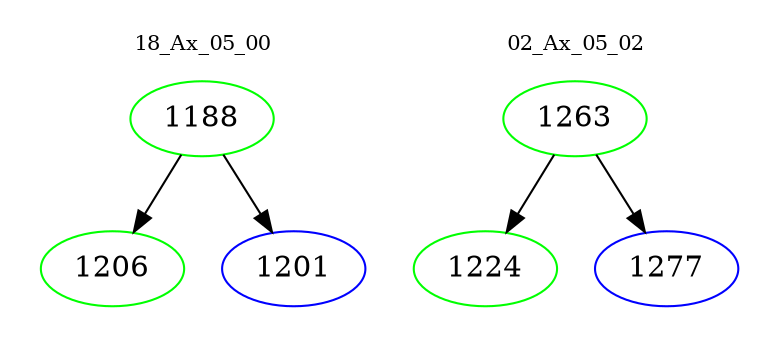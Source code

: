 digraph{
subgraph cluster_0 {
color = white
label = "18_Ax_05_00";
fontsize=10;
T0_1188 [label="1188", color="green"]
T0_1188 -> T0_1206 [color="black"]
T0_1206 [label="1206", color="green"]
T0_1188 -> T0_1201 [color="black"]
T0_1201 [label="1201", color="blue"]
}
subgraph cluster_1 {
color = white
label = "02_Ax_05_02";
fontsize=10;
T1_1263 [label="1263", color="green"]
T1_1263 -> T1_1224 [color="black"]
T1_1224 [label="1224", color="green"]
T1_1263 -> T1_1277 [color="black"]
T1_1277 [label="1277", color="blue"]
}
}
